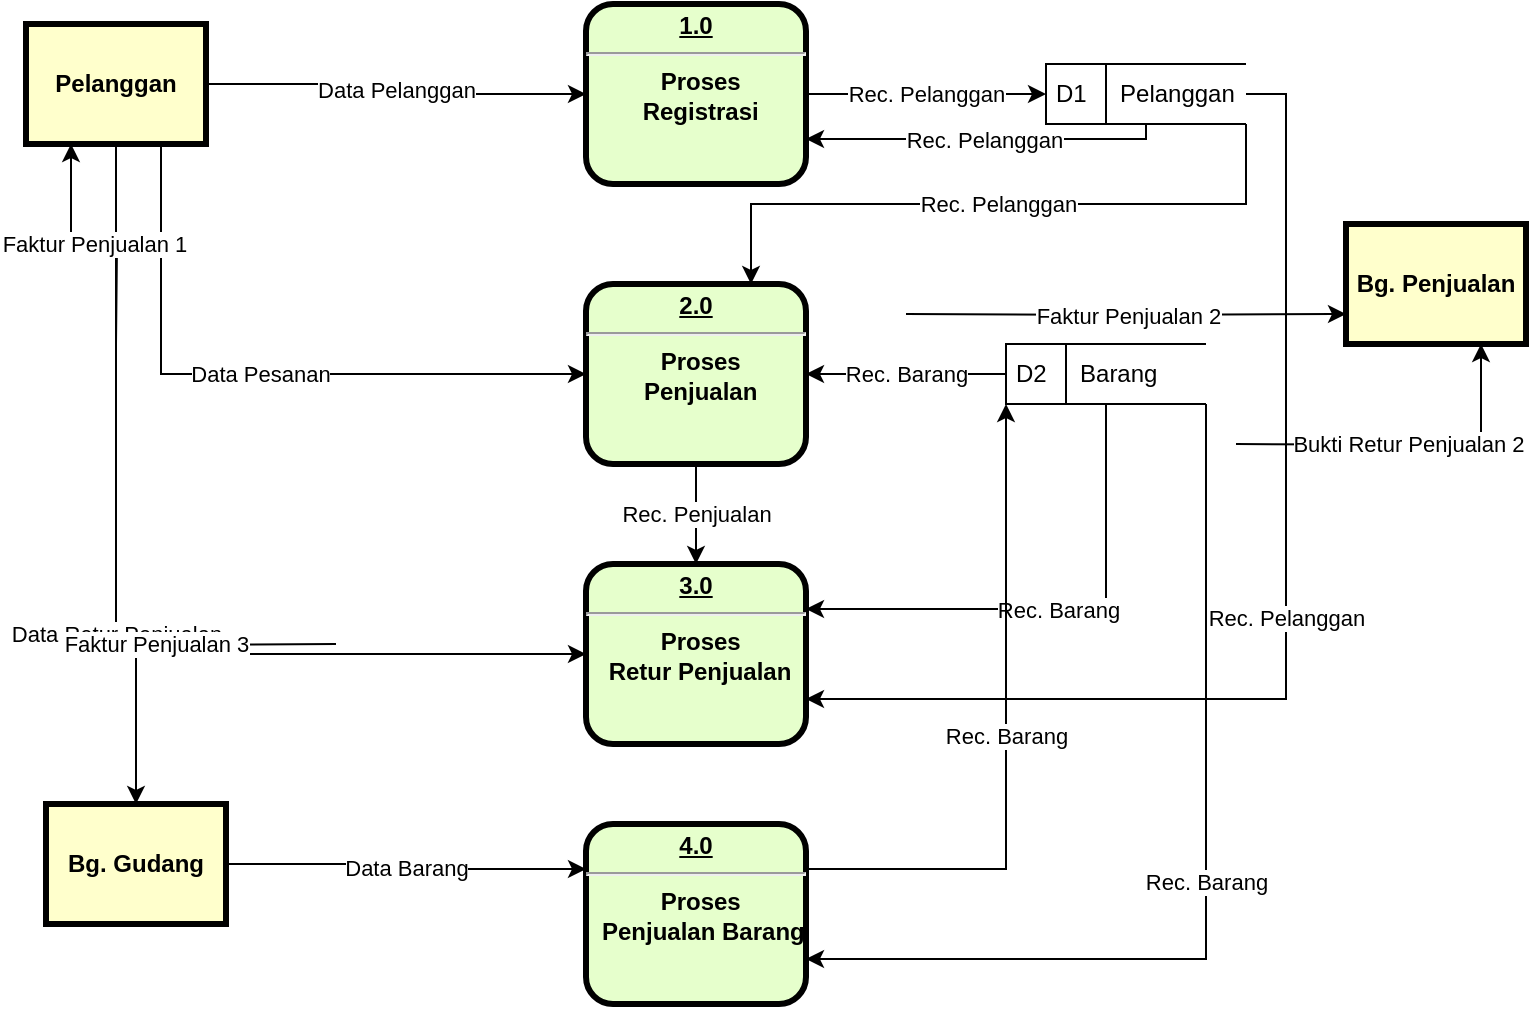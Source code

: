 <mxfile version="24.8.1" pages="2">
  <diagram name="M04" id="c7558073-3199-34d8-9f00-42111426c3f3">
    <mxGraphModel dx="2158" dy="824" grid="1" gridSize="10" guides="1" tooltips="1" connect="1" arrows="1" fold="1" page="1" pageScale="1" pageWidth="826" pageHeight="1169" background="none" math="0" shadow="0">
      <root>
        <mxCell id="0" />
        <mxCell id="1" parent="0" />
        <mxCell id="b8nhEuwxJYWnv2mNhjHD-108" value="Data Pelanggan" style="edgeStyle=orthogonalEdgeStyle;rounded=0;orthogonalLoop=1;jettySize=auto;html=1;exitX=1;exitY=0.5;exitDx=0;exitDy=0;entryX=0;entryY=0.5;entryDx=0;entryDy=0;" edge="1" parent="1" source="b8nhEuwxJYWnv2mNhjHD-98" target="b8nhEuwxJYWnv2mNhjHD-123">
          <mxGeometry relative="1" as="geometry">
            <mxPoint x="330" y="110" as="targetPoint" />
          </mxGeometry>
        </mxCell>
        <mxCell id="b8nhEuwxJYWnv2mNhjHD-109" value="Data Retur Penjualan" style="edgeStyle=orthogonalEdgeStyle;rounded=0;orthogonalLoop=1;jettySize=auto;html=1;exitX=0.5;exitY=1;exitDx=0;exitDy=0;entryX=0;entryY=0.5;entryDx=0;entryDy=0;" edge="1" parent="1" source="b8nhEuwxJYWnv2mNhjHD-98" target="b8nhEuwxJYWnv2mNhjHD-129">
          <mxGeometry relative="1" as="geometry">
            <mxPoint x="130" y="220" as="targetPoint" />
          </mxGeometry>
        </mxCell>
        <mxCell id="b8nhEuwxJYWnv2mNhjHD-110" value="Data Pesanan" style="edgeStyle=orthogonalEdgeStyle;rounded=0;orthogonalLoop=1;jettySize=auto;html=1;exitX=0.75;exitY=1;exitDx=0;exitDy=0;entryX=0;entryY=0.5;entryDx=0;entryDy=0;" edge="1" parent="1" source="b8nhEuwxJYWnv2mNhjHD-98" target="b8nhEuwxJYWnv2mNhjHD-127">
          <mxGeometry relative="1" as="geometry">
            <mxPoint x="200" y="280" as="targetPoint" />
            <Array as="points">
              <mxPoint x="67" y="255" />
            </Array>
          </mxGeometry>
        </mxCell>
        <mxCell id="b8nhEuwxJYWnv2mNhjHD-98" value="Pelanggan" style="whiteSpace=wrap;align=center;verticalAlign=middle;fontStyle=1;strokeWidth=3;fillColor=#FFFFCC" vertex="1" parent="1">
          <mxGeometry y="80" width="90" height="60" as="geometry" />
        </mxCell>
        <mxCell id="b8nhEuwxJYWnv2mNhjHD-111" value="Faktur Penjualan 1" style="edgeStyle=orthogonalEdgeStyle;rounded=0;orthogonalLoop=1;jettySize=auto;html=1;entryX=0.25;entryY=1;entryDx=0;entryDy=0;" edge="1" parent="1" target="b8nhEuwxJYWnv2mNhjHD-98">
          <mxGeometry relative="1" as="geometry">
            <mxPoint x="45" y="240" as="sourcePoint" />
          </mxGeometry>
        </mxCell>
        <mxCell id="b8nhEuwxJYWnv2mNhjHD-115" value="Faktur Penjualan 2" style="edgeStyle=orthogonalEdgeStyle;rounded=0;orthogonalLoop=1;jettySize=auto;html=1;entryX=0;entryY=0.75;entryDx=0;entryDy=0;" edge="1" parent="1" target="b8nhEuwxJYWnv2mNhjHD-100">
          <mxGeometry relative="1" as="geometry">
            <mxPoint x="440" y="225" as="sourcePoint" />
          </mxGeometry>
        </mxCell>
        <mxCell id="b8nhEuwxJYWnv2mNhjHD-116" value="Bukti Retur Penjualan 2" style="edgeStyle=orthogonalEdgeStyle;rounded=0;orthogonalLoop=1;jettySize=auto;html=1;entryX=0.75;entryY=1;entryDx=0;entryDy=0;" edge="1" parent="1" target="b8nhEuwxJYWnv2mNhjHD-100">
          <mxGeometry relative="1" as="geometry">
            <mxPoint x="605" y="290" as="sourcePoint" />
          </mxGeometry>
        </mxCell>
        <mxCell id="b8nhEuwxJYWnv2mNhjHD-100" value="Bg. Penjualan" style="whiteSpace=wrap;align=center;verticalAlign=middle;fontStyle=1;strokeWidth=3;fillColor=#FFFFCC" vertex="1" parent="1">
          <mxGeometry x="660" y="180" width="90" height="60" as="geometry" />
        </mxCell>
        <mxCell id="b8nhEuwxJYWnv2mNhjHD-104" value="Bg. Gudang" style="whiteSpace=wrap;align=center;verticalAlign=middle;fontStyle=1;strokeWidth=3;fillColor=#FFFFCC" vertex="1" parent="1">
          <mxGeometry x="10" y="470" width="90" height="60" as="geometry" />
        </mxCell>
        <mxCell id="b8nhEuwxJYWnv2mNhjHD-112" value="Faktur Penjualan 3" style="edgeStyle=orthogonalEdgeStyle;rounded=0;orthogonalLoop=1;jettySize=auto;html=1;entryX=0.5;entryY=0;entryDx=0;entryDy=0;" edge="1" parent="1" target="b8nhEuwxJYWnv2mNhjHD-104">
          <mxGeometry relative="1" as="geometry">
            <mxPoint x="155" y="390" as="sourcePoint" />
          </mxGeometry>
        </mxCell>
        <mxCell id="b8nhEuwxJYWnv2mNhjHD-113" value="Data Barang" style="edgeStyle=orthogonalEdgeStyle;rounded=0;orthogonalLoop=1;jettySize=auto;html=1;exitX=1;exitY=0.5;exitDx=0;exitDy=0;entryX=0;entryY=0.25;entryDx=0;entryDy=0;" edge="1" parent="1" source="b8nhEuwxJYWnv2mNhjHD-104" target="b8nhEuwxJYWnv2mNhjHD-136">
          <mxGeometry relative="1" as="geometry">
            <mxPoint x="300" y="470" as="targetPoint" />
          </mxGeometry>
        </mxCell>
        <mxCell id="b8nhEuwxJYWnv2mNhjHD-125" value="Rec. Pelanggan" style="edgeStyle=orthogonalEdgeStyle;rounded=0;orthogonalLoop=1;jettySize=auto;html=1;exitX=1;exitY=0.5;exitDx=0;exitDy=0;entryX=0;entryY=0.5;entryDx=0;entryDy=0;" edge="1" parent="1" source="b8nhEuwxJYWnv2mNhjHD-123" target="b8nhEuwxJYWnv2mNhjHD-124">
          <mxGeometry relative="1" as="geometry" />
        </mxCell>
        <mxCell id="b8nhEuwxJYWnv2mNhjHD-123" value="&lt;p style=&quot;margin: 0px; margin-top: 4px; text-align: center; text-decoration: underline;&quot;&gt;&lt;strong&gt;1.0&lt;/strong&gt;&lt;/p&gt;&lt;hr&gt;&lt;p style=&quot;margin: 0px; margin-left: 8px;&quot;&gt;Proses&amp;nbsp;&lt;/p&gt;&lt;p style=&quot;margin: 0px; margin-left: 8px;&quot;&gt;&amp;nbsp; &amp;nbsp;Registrasi&amp;nbsp; &amp;nbsp;&amp;nbsp;&lt;/p&gt;" style="verticalAlign=middle;align=center;overflow=fill;fontSize=12;fontFamily=Helvetica;html=1;rounded=1;fontStyle=1;strokeWidth=3;fillColor=#E6FFCC" vertex="1" parent="1">
          <mxGeometry x="280" y="70" width="110" height="90" as="geometry" />
        </mxCell>
        <mxCell id="b8nhEuwxJYWnv2mNhjHD-126" value="Rec. Pelanggan" style="edgeStyle=orthogonalEdgeStyle;rounded=0;orthogonalLoop=1;jettySize=auto;html=1;exitX=0.5;exitY=1;exitDx=0;exitDy=0;entryX=1;entryY=0.75;entryDx=0;entryDy=0;" edge="1" parent="1" source="b8nhEuwxJYWnv2mNhjHD-124" target="b8nhEuwxJYWnv2mNhjHD-123">
          <mxGeometry relative="1" as="geometry">
            <Array as="points">
              <mxPoint x="560" y="138" />
            </Array>
          </mxGeometry>
        </mxCell>
        <mxCell id="b8nhEuwxJYWnv2mNhjHD-128" value="Rec. Pelanggan" style="edgeStyle=orthogonalEdgeStyle;rounded=0;orthogonalLoop=1;jettySize=auto;html=1;exitX=1;exitY=1;exitDx=0;exitDy=0;entryX=0.75;entryY=0;entryDx=0;entryDy=0;" edge="1" parent="1" source="b8nhEuwxJYWnv2mNhjHD-124" target="b8nhEuwxJYWnv2mNhjHD-127">
          <mxGeometry relative="1" as="geometry" />
        </mxCell>
        <mxCell id="b8nhEuwxJYWnv2mNhjHD-135" value="Rec. Pelanggan" style="edgeStyle=orthogonalEdgeStyle;rounded=0;orthogonalLoop=1;jettySize=auto;html=1;exitX=1;exitY=0.5;exitDx=0;exitDy=0;entryX=1;entryY=0.75;entryDx=0;entryDy=0;" edge="1" parent="1" source="b8nhEuwxJYWnv2mNhjHD-124" target="b8nhEuwxJYWnv2mNhjHD-129">
          <mxGeometry relative="1" as="geometry" />
        </mxCell>
        <mxCell id="b8nhEuwxJYWnv2mNhjHD-124" value="D1&amp;nbsp; &amp;nbsp; &amp;nbsp;Pelanggan" style="html=1;dashed=0;whiteSpace=wrap;shape=mxgraph.dfd.dataStoreID;align=left;spacingLeft=3;points=[[0,0],[0.5,0],[1,0],[0,0.5],[1,0.5],[0,1],[0.5,1],[1,1]];" vertex="1" parent="1">
          <mxGeometry x="510" y="100" width="100" height="30" as="geometry" />
        </mxCell>
        <mxCell id="b8nhEuwxJYWnv2mNhjHD-133" value="Rec. Penjualan" style="edgeStyle=orthogonalEdgeStyle;rounded=0;orthogonalLoop=1;jettySize=auto;html=1;exitX=0.5;exitY=1;exitDx=0;exitDy=0;entryX=0.5;entryY=0;entryDx=0;entryDy=0;" edge="1" parent="1" source="b8nhEuwxJYWnv2mNhjHD-127" target="b8nhEuwxJYWnv2mNhjHD-129">
          <mxGeometry relative="1" as="geometry" />
        </mxCell>
        <mxCell id="b8nhEuwxJYWnv2mNhjHD-127" value="&lt;p style=&quot;margin: 0px; margin-top: 4px; text-align: center; text-decoration: underline;&quot;&gt;&lt;strong&gt;2.0&lt;/strong&gt;&lt;/p&gt;&lt;hr&gt;&lt;p style=&quot;margin: 0px; margin-left: 8px;&quot;&gt;Proses&amp;nbsp;&lt;/p&gt;&lt;p style=&quot;margin: 0px; margin-left: 8px;&quot;&gt;&amp;nbsp; &amp;nbsp;Penjualan&amp;nbsp; &amp;nbsp;&amp;nbsp;&lt;/p&gt;" style="verticalAlign=middle;align=center;overflow=fill;fontSize=12;fontFamily=Helvetica;html=1;rounded=1;fontStyle=1;strokeWidth=3;fillColor=#E6FFCC" vertex="1" parent="1">
          <mxGeometry x="280" y="210" width="110" height="90" as="geometry" />
        </mxCell>
        <mxCell id="b8nhEuwxJYWnv2mNhjHD-129" value="&lt;p style=&quot;margin: 0px; margin-top: 4px; text-align: center; text-decoration: underline;&quot;&gt;&lt;strong&gt;3.0&lt;/strong&gt;&lt;/p&gt;&lt;hr&gt;&lt;p style=&quot;margin: 0px; margin-left: 8px;&quot;&gt;Proses&amp;nbsp;&lt;/p&gt;&lt;p style=&quot;margin: 0px; margin-left: 8px;&quot;&gt;&amp;nbsp;Retur Penjualan&amp;nbsp; &amp;nbsp; &amp;nbsp;&lt;/p&gt;" style="verticalAlign=middle;align=center;overflow=fill;fontSize=12;fontFamily=Helvetica;html=1;rounded=1;fontStyle=1;strokeWidth=3;fillColor=#E6FFCC" vertex="1" parent="1">
          <mxGeometry x="280" y="350" width="110" height="90" as="geometry" />
        </mxCell>
        <mxCell id="b8nhEuwxJYWnv2mNhjHD-132" value="Rec. Barang" style="edgeStyle=orthogonalEdgeStyle;rounded=0;orthogonalLoop=1;jettySize=auto;html=1;exitX=0;exitY=0.5;exitDx=0;exitDy=0;entryX=1;entryY=0.5;entryDx=0;entryDy=0;" edge="1" parent="1" source="b8nhEuwxJYWnv2mNhjHD-130" target="b8nhEuwxJYWnv2mNhjHD-127">
          <mxGeometry relative="1" as="geometry" />
        </mxCell>
        <mxCell id="b8nhEuwxJYWnv2mNhjHD-134" value="Rec. Barang" style="edgeStyle=orthogonalEdgeStyle;rounded=0;orthogonalLoop=1;jettySize=auto;html=1;exitX=0.5;exitY=1;exitDx=0;exitDy=0;entryX=1;entryY=0.25;entryDx=0;entryDy=0;" edge="1" parent="1" source="b8nhEuwxJYWnv2mNhjHD-130" target="b8nhEuwxJYWnv2mNhjHD-129">
          <mxGeometry relative="1" as="geometry" />
        </mxCell>
        <mxCell id="b8nhEuwxJYWnv2mNhjHD-138" value="Rec. Barang" style="edgeStyle=orthogonalEdgeStyle;rounded=0;orthogonalLoop=1;jettySize=auto;html=1;exitX=1;exitY=1;exitDx=0;exitDy=0;entryX=1;entryY=0.75;entryDx=0;entryDy=0;" edge="1" parent="1" source="b8nhEuwxJYWnv2mNhjHD-130" target="b8nhEuwxJYWnv2mNhjHD-136">
          <mxGeometry relative="1" as="geometry" />
        </mxCell>
        <mxCell id="b8nhEuwxJYWnv2mNhjHD-130" value="D2&amp;nbsp; &amp;nbsp; &amp;nbsp;Barang" style="html=1;dashed=0;whiteSpace=wrap;shape=mxgraph.dfd.dataStoreID;align=left;spacingLeft=3;points=[[0,0],[0.5,0],[1,0],[0,0.5],[1,0.5],[0,1],[0.5,1],[1,1]];" vertex="1" parent="1">
          <mxGeometry x="490" y="240" width="100" height="30" as="geometry" />
        </mxCell>
        <mxCell id="b8nhEuwxJYWnv2mNhjHD-137" value="Rec. Barang" style="edgeStyle=orthogonalEdgeStyle;rounded=0;orthogonalLoop=1;jettySize=auto;html=1;exitX=1;exitY=0.25;exitDx=0;exitDy=0;entryX=0;entryY=1;entryDx=0;entryDy=0;" edge="1" parent="1" source="b8nhEuwxJYWnv2mNhjHD-136" target="b8nhEuwxJYWnv2mNhjHD-130">
          <mxGeometry relative="1" as="geometry" />
        </mxCell>
        <mxCell id="b8nhEuwxJYWnv2mNhjHD-136" value="&lt;p style=&quot;margin: 0px; margin-top: 4px; text-align: center; text-decoration: underline;&quot;&gt;&lt;strong&gt;4.0&lt;/strong&gt;&lt;/p&gt;&lt;hr&gt;&lt;p style=&quot;margin: 0px; margin-left: 8px;&quot;&gt;Proses&amp;nbsp;&lt;/p&gt;&lt;p style=&quot;margin: 0px; margin-left: 8px;&quot;&gt;&lt;span style=&quot;background-color: initial;&quot;&gt;Penjualan Barang&amp;nbsp; &amp;nbsp; &amp;nbsp;&lt;/span&gt;&lt;/p&gt;" style="verticalAlign=middle;align=center;overflow=fill;fontSize=12;fontFamily=Helvetica;html=1;rounded=1;fontStyle=1;strokeWidth=3;fillColor=#E6FFCC" vertex="1" parent="1">
          <mxGeometry x="280" y="480" width="110" height="90" as="geometry" />
        </mxCell>
      </root>
    </mxGraphModel>
  </diagram>
  <diagram id="_V4guRWx-w3P8rbbCOkG" name="Page-2">
    <mxGraphModel dx="1960" dy="1787" grid="1" gridSize="10" guides="1" tooltips="1" connect="1" arrows="1" fold="1" page="1" pageScale="1" pageWidth="850" pageHeight="1100" math="0" shadow="0">
      <root>
        <mxCell id="0" />
        <mxCell id="1" parent="0" />
        <mxCell id="vPz8vspdAybqoq20qsWu-1" value="Sistem Informasi Penjualan Bumbu Masakan" style="shape=umlFrame;whiteSpace=wrap;html=1;pointerEvents=0;width=100;height=70;" vertex="1" parent="1">
          <mxGeometry x="60" y="-40" width="540" height="730" as="geometry" />
        </mxCell>
        <mxCell id="vPz8vspdAybqoq20qsWu-2" value="Admin" style="shape=umlActor;verticalLabelPosition=bottom;verticalAlign=top;html=1;" vertex="1" parent="1">
          <mxGeometry x="-50" y="170" width="30" height="60" as="geometry" />
        </mxCell>
        <mxCell id="vPz8vspdAybqoq20qsWu-4" value="Pelanggan" style="shape=umlActor;verticalLabelPosition=bottom;verticalAlign=top;html=1;" vertex="1" parent="1">
          <mxGeometry x="690" y="40" width="30" height="60" as="geometry" />
        </mxCell>
        <mxCell id="vPz8vspdAybqoq20qsWu-9" style="edgeStyle=orthogonalEdgeStyle;rounded=0;orthogonalLoop=1;jettySize=auto;html=1;exitX=0.5;exitY=0;exitDx=0;exitDy=0;exitPerimeter=0;" edge="1" parent="1" source="vPz8vspdAybqoq20qsWu-5" target="vPz8vspdAybqoq20qsWu-4">
          <mxGeometry relative="1" as="geometry" />
        </mxCell>
        <mxCell id="vPz8vspdAybqoq20qsWu-5" value="Pengunjung" style="shape=umlActor;verticalLabelPosition=bottom;verticalAlign=top;html=1;" vertex="1" parent="1">
          <mxGeometry x="620" y="180" width="30" height="60" as="geometry" />
        </mxCell>
        <mxCell id="vPz8vspdAybqoq20qsWu-6" value="Memesan" style="shape=umlActor;verticalLabelPosition=bottom;verticalAlign=top;html=1;" vertex="1" parent="1">
          <mxGeometry x="750" y="180" width="30" height="60" as="geometry" />
        </mxCell>
        <mxCell id="vPz8vspdAybqoq20qsWu-10" style="edgeStyle=orthogonalEdgeStyle;rounded=0;orthogonalLoop=1;jettySize=auto;html=1;exitX=0.5;exitY=0;exitDx=0;exitDy=0;exitPerimeter=0;entryX=0.4;entryY=0.946;entryDx=0;entryDy=0;entryPerimeter=0;" edge="1" parent="1" source="vPz8vspdAybqoq20qsWu-6" target="vPz8vspdAybqoq20qsWu-4">
          <mxGeometry relative="1" as="geometry" />
        </mxCell>
        <mxCell id="vPz8vspdAybqoq20qsWu-11" value="Melakukan Pencarian Buku" style="ellipse;whiteSpace=wrap;html=1;" vertex="1" parent="1">
          <mxGeometry x="260" y="35" width="140" height="70" as="geometry" />
        </mxCell>
        <mxCell id="vPz8vspdAybqoq20qsWu-12" style="edgeStyle=orthogonalEdgeStyle;rounded=0;orthogonalLoop=1;jettySize=auto;html=1;exitX=1;exitY=0.5;exitDx=0;exitDy=0;entryX=0.5;entryY=0.5;entryDx=0;entryDy=0;entryPerimeter=0;endArrow=none;endFill=0;" edge="1" parent="1" source="vPz8vspdAybqoq20qsWu-11" target="vPz8vspdAybqoq20qsWu-4">
          <mxGeometry relative="1" as="geometry" />
        </mxCell>
        <mxCell id="vPz8vspdAybqoq20qsWu-13" value="Mengelola Katalog Buku" style="ellipse;whiteSpace=wrap;html=1;" vertex="1" parent="1">
          <mxGeometry x="220" y="130" width="140" height="70" as="geometry" />
        </mxCell>
        <mxCell id="vPz8vspdAybqoq20qsWu-14" value="Melakukan Registrasi" style="ellipse;whiteSpace=wrap;html=1;" vertex="1" parent="1">
          <mxGeometry x="260" y="340" width="140" height="70" as="geometry" />
        </mxCell>
        <mxCell id="vPz8vspdAybqoq20qsWu-15" value="Memproses Pesanan Member" style="ellipse;whiteSpace=wrap;html=1;" vertex="1" parent="1">
          <mxGeometry x="220" y="210" width="140" height="70" as="geometry" />
        </mxCell>
        <mxCell id="vPz8vspdAybqoq20qsWu-16" value="Memesan Buku" style="ellipse;whiteSpace=wrap;html=1;" vertex="1" parent="1">
          <mxGeometry x="260" y="420" width="140" height="70" as="geometry" />
        </mxCell>
        <mxCell id="vPz8vspdAybqoq20qsWu-19" style="rounded=0;orthogonalLoop=1;jettySize=auto;html=1;exitX=1;exitY=0.5;exitDx=0;exitDy=0;entryX=0.45;entryY=0.679;entryDx=0;entryDy=0;entryPerimeter=0;endArrow=none;endFill=0;" edge="1" parent="1" source="vPz8vspdAybqoq20qsWu-14" target="vPz8vspdAybqoq20qsWu-5">
          <mxGeometry relative="1" as="geometry">
            <Array as="points">
              <mxPoint x="590" y="250" />
            </Array>
          </mxGeometry>
        </mxCell>
        <mxCell id="vPz8vspdAybqoq20qsWu-20" style="rounded=0;orthogonalLoop=1;jettySize=auto;html=1;exitX=1;exitY=0.5;exitDx=0;exitDy=0;entryX=0;entryY=1;entryDx=0;entryDy=0;entryPerimeter=0;endArrow=none;endFill=0;" edge="1" parent="1" source="vPz8vspdAybqoq20qsWu-16" target="vPz8vspdAybqoq20qsWu-6">
          <mxGeometry relative="1" as="geometry" />
        </mxCell>
        <mxCell id="vPz8vspdAybqoq20qsWu-25" style="rounded=0;orthogonalLoop=1;jettySize=auto;html=1;exitX=0;exitY=0.5;exitDx=0;exitDy=0;entryX=1;entryY=0.333;entryDx=0;entryDy=0;entryPerimeter=0;endArrow=none;endFill=0;" edge="1" parent="1" source="vPz8vspdAybqoq20qsWu-13" target="vPz8vspdAybqoq20qsWu-2">
          <mxGeometry relative="1" as="geometry" />
        </mxCell>
        <mxCell id="vPz8vspdAybqoq20qsWu-26" style="rounded=0;orthogonalLoop=1;jettySize=auto;html=1;exitX=0;exitY=0.5;exitDx=0;exitDy=0;entryX=0.5;entryY=0.5;entryDx=0;entryDy=0;entryPerimeter=0;endArrow=none;endFill=0;" edge="1" parent="1" source="vPz8vspdAybqoq20qsWu-15" target="vPz8vspdAybqoq20qsWu-2">
          <mxGeometry relative="1" as="geometry" />
        </mxCell>
        <mxCell id="vPz8vspdAybqoq20qsWu-27" value="Melakukan Pembayran" style="ellipse;whiteSpace=wrap;html=1;" vertex="1" parent="1">
          <mxGeometry x="170" y="550" width="140" height="70" as="geometry" />
        </mxCell>
      </root>
    </mxGraphModel>
  </diagram>
</mxfile>
